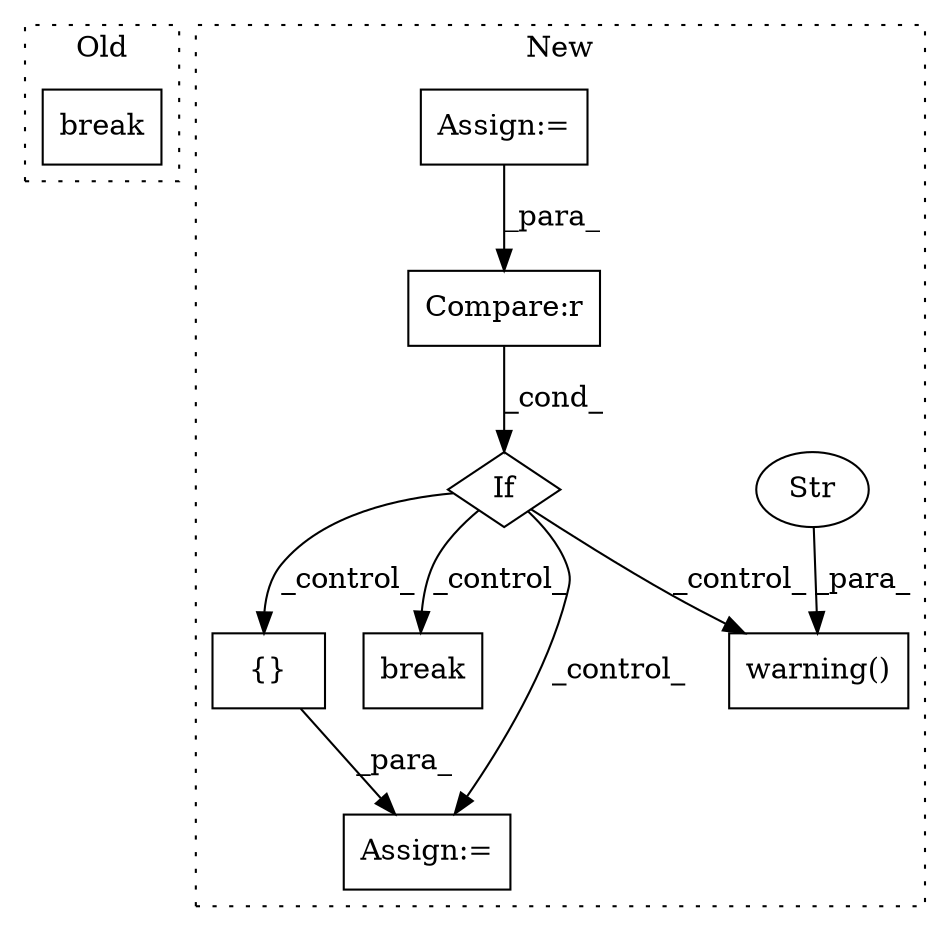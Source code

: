 digraph G {
subgraph cluster0 {
1 [label="break" a="94" s="5983" l="5" shape="box"];
label = "Old";
style="dotted";
}
subgraph cluster1 {
2 [label="warning()" a="75" s="7197,7226" l="15,1" shape="box"];
3 [label="Str" a="66" s="7212" l="14" shape="ellipse"];
4 [label="If" a="96" s="6007" l="3" shape="diamond"];
5 [label="{}" a="59" s="7004,7017" l="1,0" shape="box"];
6 [label="break" a="94" s="6083" l="5" shape="box"];
7 [label="Compare:r" a="40" s="6010" l="10" shape="box"];
8 [label="Assign:=" a="68" s="7001" l="3" shape="box"];
9 [label="Assign:=" a="68" s="5759" l="3" shape="box"];
label = "New";
style="dotted";
}
3 -> 2 [label="_para_"];
4 -> 8 [label="_control_"];
4 -> 2 [label="_control_"];
4 -> 5 [label="_control_"];
4 -> 6 [label="_control_"];
5 -> 8 [label="_para_"];
7 -> 4 [label="_cond_"];
9 -> 7 [label="_para_"];
}